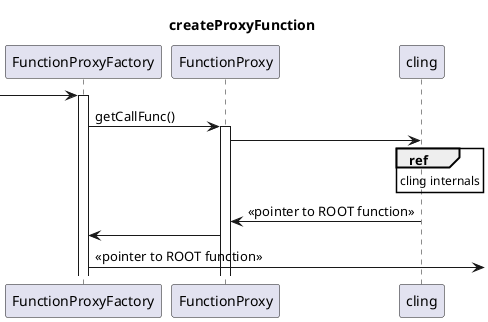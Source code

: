 @startuml

title: createProxyFunction
[-> FunctionProxyFactory
activate FunctionProxyFactory
FunctionProxyFactory -> FunctionProxy: getCallFunc()
activate FunctionProxy
FunctionProxy -> cling
ref over cling: cling internals
cling -> FunctionProxy: <<pointer to ROOT function>>
FunctionProxy -> FunctionProxyFactory:
FunctionProxyFactory ->]: <<pointer to ROOT function>>

@enduml
